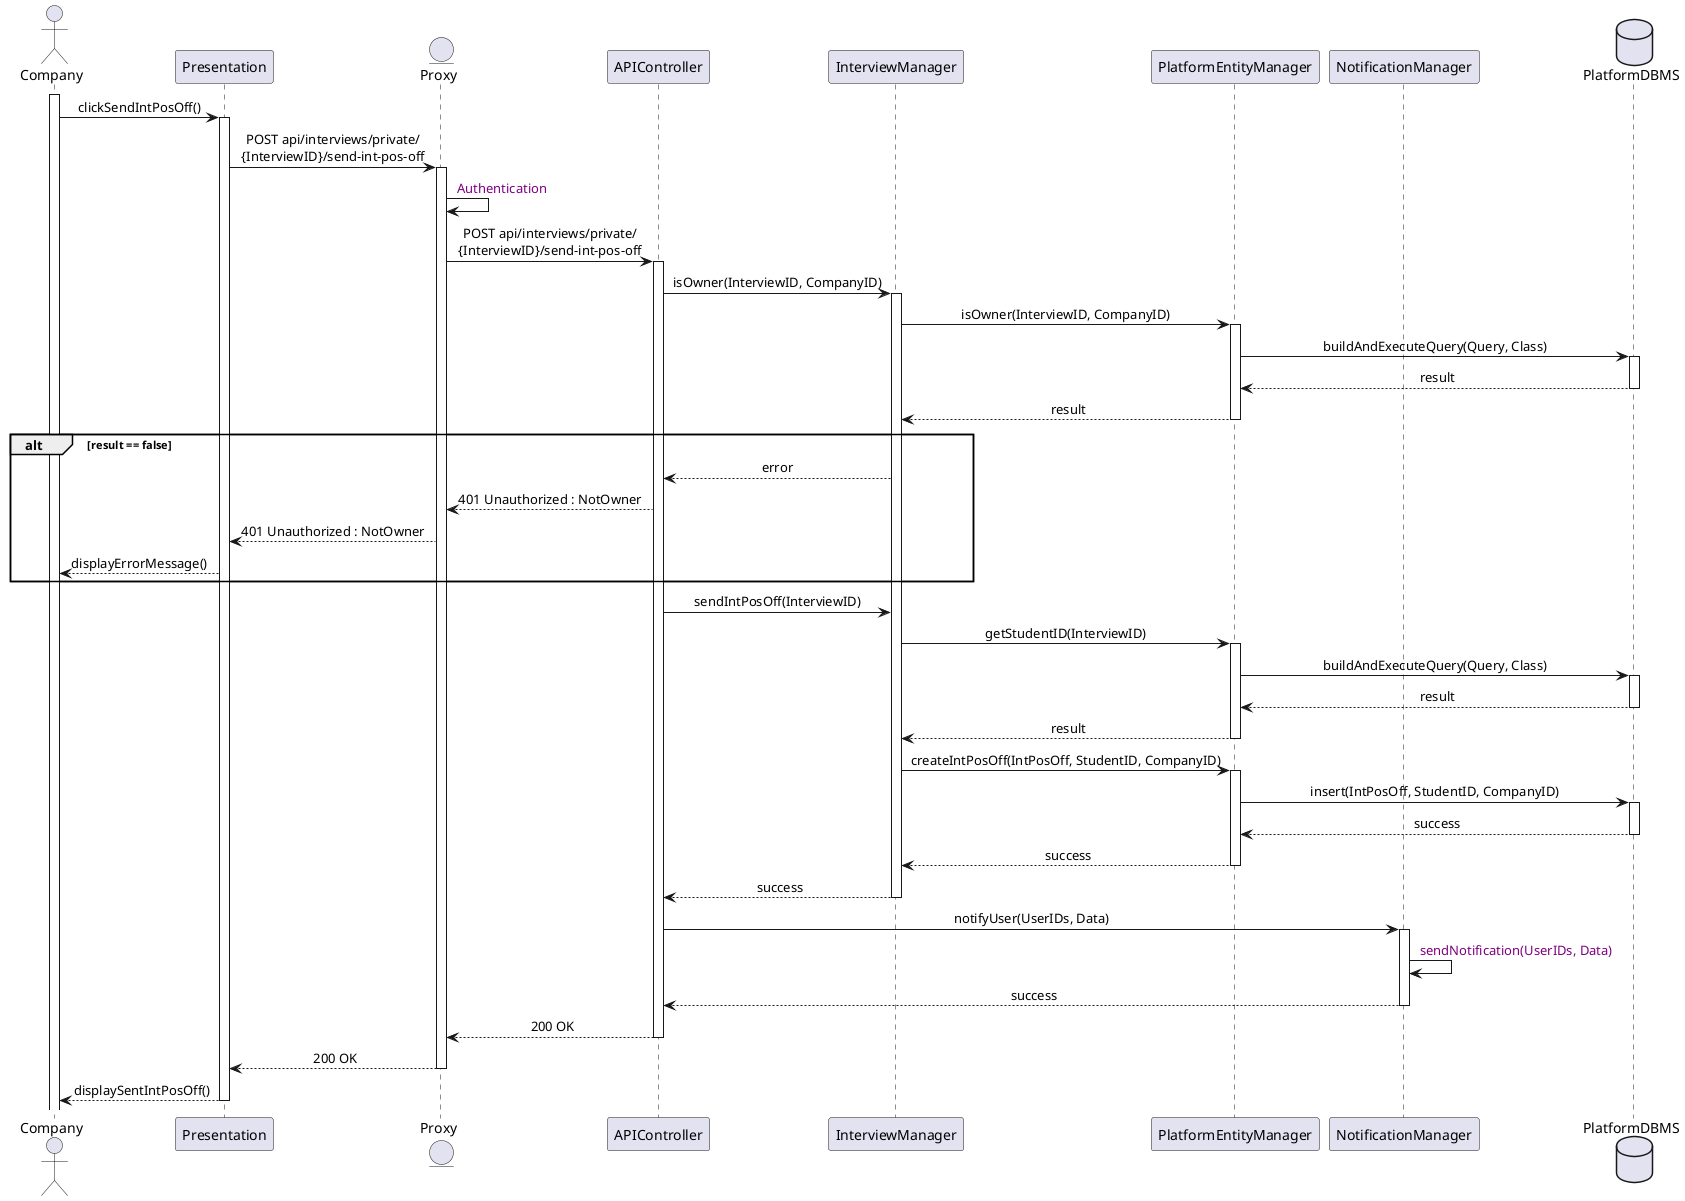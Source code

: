 @startuml
skinparam sequenceMessageAlign center

actor Company
participant Presentation
entity Proxy
participant APIController
participant InterviewManager
participant PlatformEntityManager
participant NotificationManager
database PlatformDBMS

activate Company
Company -> Presentation : clickSendIntPosOff()
activate Presentation
Presentation -> Proxy : POST api/interviews/private/\n{InterviewID}/send-int-pos-off
activate Proxy
Proxy -> Proxy : <color:purple> Authentication
Proxy -> APIController : POST api/interviews/private/\n{InterviewID}/send-int-pos-off
activate APIController
APIController -> InterviewManager : isOwner(InterviewID, CompanyID)
activate InterviewManager
InterviewManager -> PlatformEntityManager : isOwner(InterviewID, CompanyID)
activate PlatformEntityManager
PlatformEntityManager -> PlatformDBMS : buildAndExecuteQuery(Query, Class)
activate PlatformDBMS
PlatformDBMS --> PlatformEntityManager : result
deactivate PlatformDBMS
PlatformEntityManager --> InterviewManager : result
deactivate PlatformEntityManager
alt result == false
InterviewManager --> APIController : error
APIController --> Proxy : 401 Unauthorized : NotOwner
Proxy --> Presentation : 401 Unauthorized : NotOwner
Presentation --> Company : displayErrorMessage()
end
APIController -> InterviewManager : sendIntPosOff(InterviewID)
InterviewManager -> PlatformEntityManager : getStudentID(InterviewID)
activate PlatformEntityManager
PlatformEntityManager -> PlatformDBMS : buildAndExecuteQuery(Query, Class)
activate PlatformDBMS
PlatformDBMS --> PlatformEntityManager : result
deactivate PlatformDBMS
PlatformEntityManager --> InterviewManager : result
deactivate PlatformEntityManager
InterviewManager -> PlatformEntityManager : createIntPosOff(IntPosOff, StudentID, CompanyID)
activate PlatformEntityManager
PlatformEntityManager -> PlatformDBMS : insert(IntPosOff, StudentID, CompanyID)
activate PlatformDBMS
PlatformDBMS --> PlatformEntityManager : success
deactivate PlatformDBMS
PlatformEntityManager --> InterviewManager : success
deactivate PlatformEntityManager
InterviewManager --> APIController : success
deactivate InterviewManager
APIController -> NotificationManager : notifyUser(UserIDs, Data)
activate NotificationManager
NotificationManager -> NotificationManager : <color:purple> sendNotification(UserIDs, Data)
NotificationManager --> APIController : success
deactivate NotificationManager
APIController --> Proxy : 200 OK
deactivate APIController
Proxy --> Presentation : 200 OK
deactivate Proxy
Presentation --> Company : displaySentIntPosOff()
deactivate Presentation
@enduml







